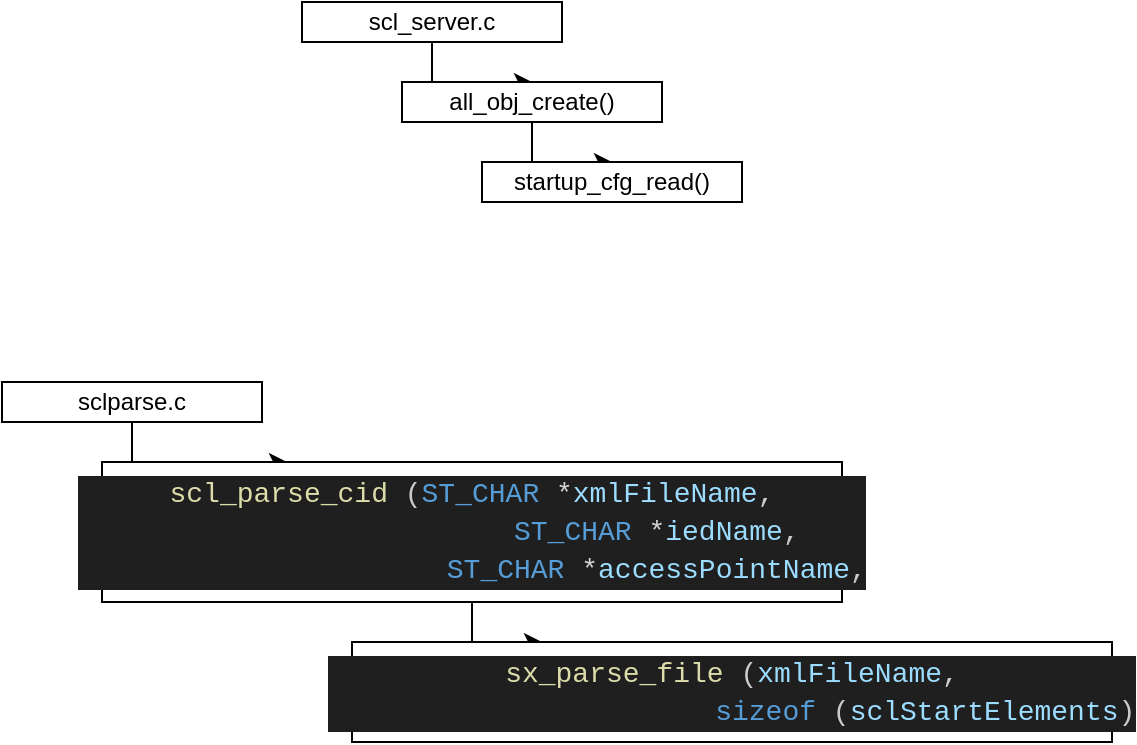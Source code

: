 <mxfile version="24.7.8">
  <diagram name="Page-1" id="_BkmSpTtJWwVtrldEnJq">
    <mxGraphModel dx="1036" dy="614" grid="1" gridSize="10" guides="1" tooltips="1" connect="1" arrows="1" fold="1" page="1" pageScale="1" pageWidth="850" pageHeight="1100" math="0" shadow="0">
      <root>
        <mxCell id="0" />
        <mxCell id="1" parent="0" />
        <mxCell id="Qfyxp2yCI0_wvmrCsZCj-5" style="edgeStyle=orthogonalEdgeStyle;rounded=0;orthogonalLoop=1;jettySize=auto;html=1;exitX=0.5;exitY=1;exitDx=0;exitDy=0;" edge="1" parent="1" source="Qfyxp2yCI0_wvmrCsZCj-1" target="Qfyxp2yCI0_wvmrCsZCj-3">
          <mxGeometry relative="1" as="geometry" />
        </mxCell>
        <mxCell id="Qfyxp2yCI0_wvmrCsZCj-1" value="scl_server.c" style="rounded=0;whiteSpace=wrap;html=1;" vertex="1" parent="1">
          <mxGeometry x="400" y="270" width="130" height="20" as="geometry" />
        </mxCell>
        <mxCell id="Qfyxp2yCI0_wvmrCsZCj-6" style="edgeStyle=orthogonalEdgeStyle;rounded=0;orthogonalLoop=1;jettySize=auto;html=1;exitX=0.5;exitY=1;exitDx=0;exitDy=0;" edge="1" parent="1" source="Qfyxp2yCI0_wvmrCsZCj-3" target="Qfyxp2yCI0_wvmrCsZCj-4">
          <mxGeometry relative="1" as="geometry" />
        </mxCell>
        <mxCell id="Qfyxp2yCI0_wvmrCsZCj-3" value="all_obj_create()" style="rounded=0;whiteSpace=wrap;html=1;" vertex="1" parent="1">
          <mxGeometry x="450" y="310" width="130" height="20" as="geometry" />
        </mxCell>
        <mxCell id="Qfyxp2yCI0_wvmrCsZCj-4" value="startup_cfg_read()" style="rounded=0;whiteSpace=wrap;html=1;" vertex="1" parent="1">
          <mxGeometry x="490" y="350" width="130" height="20" as="geometry" />
        </mxCell>
        <mxCell id="Qfyxp2yCI0_wvmrCsZCj-11" style="edgeStyle=orthogonalEdgeStyle;rounded=0;orthogonalLoop=1;jettySize=auto;html=1;exitX=0.5;exitY=1;exitDx=0;exitDy=0;entryX=0.25;entryY=0;entryDx=0;entryDy=0;" edge="1" parent="1" source="Qfyxp2yCI0_wvmrCsZCj-7" target="Qfyxp2yCI0_wvmrCsZCj-8">
          <mxGeometry relative="1" as="geometry" />
        </mxCell>
        <mxCell id="Qfyxp2yCI0_wvmrCsZCj-7" value="sclparse&lt;span style=&quot;background-color: initial;&quot;&gt;.c&lt;/span&gt;" style="rounded=0;whiteSpace=wrap;html=1;" vertex="1" parent="1">
          <mxGeometry x="250" y="460" width="130" height="20" as="geometry" />
        </mxCell>
        <mxCell id="Qfyxp2yCI0_wvmrCsZCj-13" style="edgeStyle=orthogonalEdgeStyle;rounded=0;orthogonalLoop=1;jettySize=auto;html=1;exitX=0.5;exitY=1;exitDx=0;exitDy=0;entryX=0.25;entryY=0;entryDx=0;entryDy=0;" edge="1" parent="1" source="Qfyxp2yCI0_wvmrCsZCj-8" target="Qfyxp2yCI0_wvmrCsZCj-12">
          <mxGeometry relative="1" as="geometry" />
        </mxCell>
        <mxCell id="Qfyxp2yCI0_wvmrCsZCj-8" value="&lt;div style=&quot;color: rgb(204, 204, 204); background-color: rgb(31, 31, 31); font-family: Consolas, &amp;quot;Courier New&amp;quot;, monospace; font-size: 14px; line-height: 19px; white-space: pre;&quot;&gt;&lt;div&gt;&lt;span style=&quot;color: #dcdcaa;&quot;&gt;scl_parse_cid&lt;/span&gt; (&lt;span style=&quot;color: #569cd6;&quot;&gt;ST_CHAR&lt;/span&gt; &lt;span style=&quot;color: #d4d4d4;&quot;&gt;*&lt;/span&gt;&lt;span style=&quot;color: #9cdcfe;&quot;&gt;xmlFileName&lt;/span&gt;,&lt;/div&gt;&lt;div&gt;&amp;nbsp; &amp;nbsp; &amp;nbsp; &amp;nbsp; &amp;nbsp; &amp;nbsp; &amp;nbsp; &amp;nbsp; &amp;nbsp; &amp;nbsp; &amp;nbsp; &lt;span style=&quot;color: #569cd6;&quot;&gt;ST_CHAR&lt;/span&gt; &lt;span style=&quot;color: #d4d4d4;&quot;&gt;*&lt;/span&gt;&lt;span style=&quot;color: #9cdcfe;&quot;&gt;iedName&lt;/span&gt;,&lt;/div&gt;&lt;div&gt;&amp;nbsp; &amp;nbsp; &amp;nbsp; &amp;nbsp; &amp;nbsp; &amp;nbsp; &amp;nbsp; &amp;nbsp; &amp;nbsp; &amp;nbsp; &amp;nbsp; &lt;span style=&quot;color: #569cd6;&quot;&gt;ST_CHAR&lt;/span&gt; &lt;span style=&quot;color: #d4d4d4;&quot;&gt;*&lt;/span&gt;&lt;span style=&quot;color: #9cdcfe;&quot;&gt;accessPointName&lt;/span&gt;,&lt;/div&gt;&lt;/div&gt;" style="rounded=0;whiteSpace=wrap;html=1;" vertex="1" parent="1">
          <mxGeometry x="300" y="500" width="370" height="70" as="geometry" />
        </mxCell>
        <mxCell id="Qfyxp2yCI0_wvmrCsZCj-12" value="&lt;div style=&quot;color: rgb(204, 204, 204); background-color: rgb(31, 31, 31); font-family: Consolas, &amp;quot;Courier New&amp;quot;, monospace; font-size: 14px; line-height: 19px; white-space: pre;&quot;&gt;&lt;div&gt;&lt;span style=&quot;color: #dcdcaa;&quot;&gt;sx_parse_file&lt;/span&gt; (&lt;span style=&quot;color: #9cdcfe;&quot;&gt;xmlFileName&lt;/span&gt;,&lt;/div&gt;&lt;div&gt;&amp;nbsp; &amp;nbsp; &amp;nbsp; &amp;nbsp; &amp;nbsp; &amp;nbsp; &amp;nbsp; &amp;nbsp; &amp;nbsp; &amp;nbsp; &amp;nbsp; &amp;nbsp;&lt;span style=&quot;color: #569cd6;&quot;&gt;sizeof&lt;/span&gt; (&lt;span style=&quot;color: #9cdcfe;&quot;&gt;sclStartElements&lt;/span&gt;)&lt;/div&gt;&lt;/div&gt;" style="rounded=0;whiteSpace=wrap;html=1;" vertex="1" parent="1">
          <mxGeometry x="425" y="590" width="380" height="50" as="geometry" />
        </mxCell>
      </root>
    </mxGraphModel>
  </diagram>
</mxfile>
